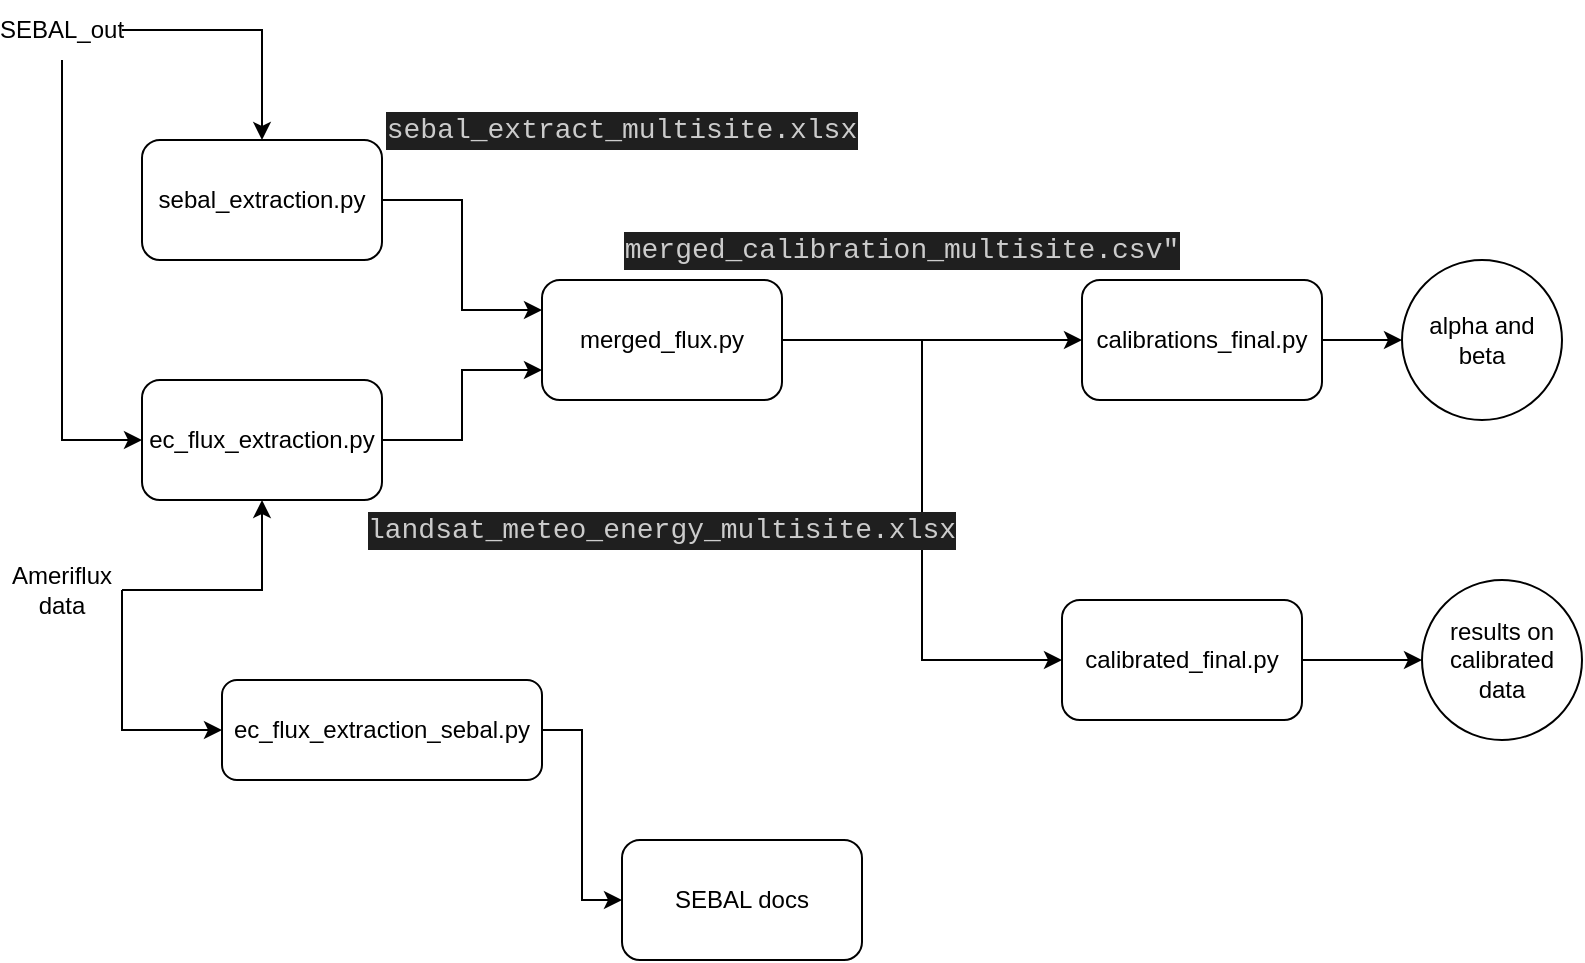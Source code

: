 <mxfile version="28.0.6">
  <diagram name="Page-1" id="1NaF0kXTkdeA8h77EULQ">
    <mxGraphModel dx="856" dy="521" grid="1" gridSize="10" guides="1" tooltips="1" connect="1" arrows="1" fold="1" page="1" pageScale="1" pageWidth="850" pageHeight="1100" math="0" shadow="0">
      <root>
        <mxCell id="0" />
        <mxCell id="1" parent="0" />
        <mxCell id="qkEilpXJxQX9BKYHJlGg-10" style="edgeStyle=orthogonalEdgeStyle;rounded=0;orthogonalLoop=1;jettySize=auto;html=1;entryX=0;entryY=0.25;entryDx=0;entryDy=0;" parent="1" source="qkEilpXJxQX9BKYHJlGg-2" target="qkEilpXJxQX9BKYHJlGg-9" edge="1">
          <mxGeometry relative="1" as="geometry" />
        </mxCell>
        <mxCell id="qkEilpXJxQX9BKYHJlGg-2" value="sebal_extraction.py" style="rounded=1;whiteSpace=wrap;html=1;" parent="1" vertex="1">
          <mxGeometry x="100" y="180" width="120" height="60" as="geometry" />
        </mxCell>
        <mxCell id="qkEilpXJxQX9BKYHJlGg-11" style="edgeStyle=orthogonalEdgeStyle;rounded=0;orthogonalLoop=1;jettySize=auto;html=1;entryX=0;entryY=0.75;entryDx=0;entryDy=0;" parent="1" source="qkEilpXJxQX9BKYHJlGg-3" target="qkEilpXJxQX9BKYHJlGg-9" edge="1">
          <mxGeometry relative="1" as="geometry" />
        </mxCell>
        <mxCell id="qkEilpXJxQX9BKYHJlGg-3" value="ec_flux_extraction.py" style="rounded=1;whiteSpace=wrap;html=1;" parent="1" vertex="1">
          <mxGeometry x="100" y="300" width="120" height="60" as="geometry" />
        </mxCell>
        <mxCell id="qkEilpXJxQX9BKYHJlGg-5" value="" style="edgeStyle=orthogonalEdgeStyle;rounded=0;orthogonalLoop=1;jettySize=auto;html=1;" parent="1" source="qkEilpXJxQX9BKYHJlGg-4" target="qkEilpXJxQX9BKYHJlGg-2" edge="1">
          <mxGeometry relative="1" as="geometry" />
        </mxCell>
        <mxCell id="qkEilpXJxQX9BKYHJlGg-8" style="edgeStyle=orthogonalEdgeStyle;rounded=0;orthogonalLoop=1;jettySize=auto;html=1;entryX=0;entryY=0.5;entryDx=0;entryDy=0;" parent="1" source="qkEilpXJxQX9BKYHJlGg-4" target="qkEilpXJxQX9BKYHJlGg-3" edge="1">
          <mxGeometry relative="1" as="geometry">
            <Array as="points">
              <mxPoint x="60" y="330" />
            </Array>
          </mxGeometry>
        </mxCell>
        <mxCell id="qkEilpXJxQX9BKYHJlGg-4" value="SEBAL_out" style="text;html=1;strokeColor=none;fillColor=none;align=center;verticalAlign=middle;whiteSpace=wrap;rounded=0;" parent="1" vertex="1">
          <mxGeometry x="30" y="110" width="60" height="30" as="geometry" />
        </mxCell>
        <mxCell id="qkEilpXJxQX9BKYHJlGg-7" style="edgeStyle=orthogonalEdgeStyle;rounded=0;orthogonalLoop=1;jettySize=auto;html=1;" parent="1" source="qkEilpXJxQX9BKYHJlGg-6" target="qkEilpXJxQX9BKYHJlGg-3" edge="1">
          <mxGeometry relative="1" as="geometry" />
        </mxCell>
        <mxCell id="X5QNon4OfRuUvE1B5wRw-2" style="edgeStyle=orthogonalEdgeStyle;rounded=0;orthogonalLoop=1;jettySize=auto;html=1;exitX=1;exitY=0.5;exitDx=0;exitDy=0;entryX=0;entryY=0.5;entryDx=0;entryDy=0;" edge="1" parent="1" source="qkEilpXJxQX9BKYHJlGg-6" target="X5QNon4OfRuUvE1B5wRw-1">
          <mxGeometry relative="1" as="geometry">
            <Array as="points">
              <mxPoint x="90" y="475" />
            </Array>
          </mxGeometry>
        </mxCell>
        <mxCell id="qkEilpXJxQX9BKYHJlGg-6" value="Ameriflux data" style="text;html=1;strokeColor=none;fillColor=none;align=center;verticalAlign=middle;whiteSpace=wrap;rounded=0;" parent="1" vertex="1">
          <mxGeometry x="30" y="390" width="60" height="30" as="geometry" />
        </mxCell>
        <mxCell id="qkEilpXJxQX9BKYHJlGg-16" value="" style="edgeStyle=orthogonalEdgeStyle;rounded=0;orthogonalLoop=1;jettySize=auto;html=1;" parent="1" source="qkEilpXJxQX9BKYHJlGg-9" target="qkEilpXJxQX9BKYHJlGg-15" edge="1">
          <mxGeometry relative="1" as="geometry" />
        </mxCell>
        <mxCell id="qkEilpXJxQX9BKYHJlGg-19" style="edgeStyle=orthogonalEdgeStyle;rounded=0;orthogonalLoop=1;jettySize=auto;html=1;entryX=0;entryY=0.5;entryDx=0;entryDy=0;" parent="1" source="qkEilpXJxQX9BKYHJlGg-9" target="qkEilpXJxQX9BKYHJlGg-18" edge="1">
          <mxGeometry relative="1" as="geometry" />
        </mxCell>
        <mxCell id="qkEilpXJxQX9BKYHJlGg-9" value="merged_flux.py" style="rounded=1;whiteSpace=wrap;html=1;" parent="1" vertex="1">
          <mxGeometry x="300" y="250" width="120" height="60" as="geometry" />
        </mxCell>
        <mxCell id="qkEilpXJxQX9BKYHJlGg-12" value="&lt;div style=&quot;color: rgb(204, 204, 204); background-color: rgb(31, 31, 31); font-family: Consolas, &amp;quot;Courier New&amp;quot;, monospace; font-size: 14px; line-height: 19px;&quot;&gt;sebal_extract_multisite.xlsx&lt;/div&gt;" style="text;html=1;strokeColor=none;fillColor=none;align=center;verticalAlign=middle;whiteSpace=wrap;rounded=0;" parent="1" vertex="1">
          <mxGeometry x="310" y="160" width="60" height="30" as="geometry" />
        </mxCell>
        <mxCell id="qkEilpXJxQX9BKYHJlGg-14" value="&lt;div style=&quot;color: rgb(204, 204, 204); background-color: rgb(31, 31, 31); font-family: Consolas, &amp;quot;Courier New&amp;quot;, monospace; font-size: 14px; line-height: 19px;&quot;&gt;&lt;div style=&quot;line-height: 19px;&quot;&gt;landsat_meteo_energy_multisite.xlsx&lt;/div&gt;&lt;/div&gt;" style="text;html=1;strokeColor=none;fillColor=none;align=center;verticalAlign=middle;whiteSpace=wrap;rounded=0;" parent="1" vertex="1">
          <mxGeometry x="330" y="360" width="60" height="30" as="geometry" />
        </mxCell>
        <mxCell id="qkEilpXJxQX9BKYHJlGg-21" value="" style="edgeStyle=orthogonalEdgeStyle;rounded=0;orthogonalLoop=1;jettySize=auto;html=1;" parent="1" source="qkEilpXJxQX9BKYHJlGg-15" target="qkEilpXJxQX9BKYHJlGg-20" edge="1">
          <mxGeometry relative="1" as="geometry" />
        </mxCell>
        <mxCell id="qkEilpXJxQX9BKYHJlGg-15" value="calibrations_final.py" style="whiteSpace=wrap;html=1;rounded=1;" parent="1" vertex="1">
          <mxGeometry x="570" y="250" width="120" height="60" as="geometry" />
        </mxCell>
        <mxCell id="qkEilpXJxQX9BKYHJlGg-17" value="&lt;div style=&quot;color: rgb(204, 204, 204); background-color: rgb(31, 31, 31); font-family: Consolas, &amp;quot;Courier New&amp;quot;, monospace; font-size: 14px; line-height: 19px;&quot;&gt;&lt;div style=&quot;line-height: 19px;&quot;&gt;merged_calibration_multisite.csv&quot;&lt;/div&gt;&lt;/div&gt;" style="text;html=1;strokeColor=none;fillColor=none;align=center;verticalAlign=middle;whiteSpace=wrap;rounded=0;" parent="1" vertex="1">
          <mxGeometry x="450" y="220" width="60" height="30" as="geometry" />
        </mxCell>
        <mxCell id="qkEilpXJxQX9BKYHJlGg-23" value="" style="edgeStyle=orthogonalEdgeStyle;rounded=0;orthogonalLoop=1;jettySize=auto;html=1;" parent="1" source="qkEilpXJxQX9BKYHJlGg-18" target="qkEilpXJxQX9BKYHJlGg-22" edge="1">
          <mxGeometry relative="1" as="geometry" />
        </mxCell>
        <mxCell id="qkEilpXJxQX9BKYHJlGg-18" value="calibrated_final.py" style="whiteSpace=wrap;html=1;rounded=1;" parent="1" vertex="1">
          <mxGeometry x="560" y="410" width="120" height="60" as="geometry" />
        </mxCell>
        <mxCell id="qkEilpXJxQX9BKYHJlGg-20" value="alpha and beta" style="ellipse;whiteSpace=wrap;html=1;rounded=1;" parent="1" vertex="1">
          <mxGeometry x="730" y="240" width="80" height="80" as="geometry" />
        </mxCell>
        <mxCell id="qkEilpXJxQX9BKYHJlGg-22" value="results on calibrated data" style="ellipse;whiteSpace=wrap;html=1;rounded=1;" parent="1" vertex="1">
          <mxGeometry x="740" y="400" width="80" height="80" as="geometry" />
        </mxCell>
        <mxCell id="X5QNon4OfRuUvE1B5wRw-4" style="edgeStyle=orthogonalEdgeStyle;rounded=0;orthogonalLoop=1;jettySize=auto;html=1;entryX=0;entryY=0.5;entryDx=0;entryDy=0;" edge="1" parent="1" source="X5QNon4OfRuUvE1B5wRw-1" target="X5QNon4OfRuUvE1B5wRw-3">
          <mxGeometry relative="1" as="geometry" />
        </mxCell>
        <mxCell id="X5QNon4OfRuUvE1B5wRw-1" value="ec_flux_extraction_sebal.py" style="rounded=1;whiteSpace=wrap;html=1;" vertex="1" parent="1">
          <mxGeometry x="140" y="450" width="160" height="50" as="geometry" />
        </mxCell>
        <mxCell id="X5QNon4OfRuUvE1B5wRw-3" value="SEBAL docs" style="rounded=1;whiteSpace=wrap;html=1;" vertex="1" parent="1">
          <mxGeometry x="340" y="530" width="120" height="60" as="geometry" />
        </mxCell>
      </root>
    </mxGraphModel>
  </diagram>
</mxfile>
